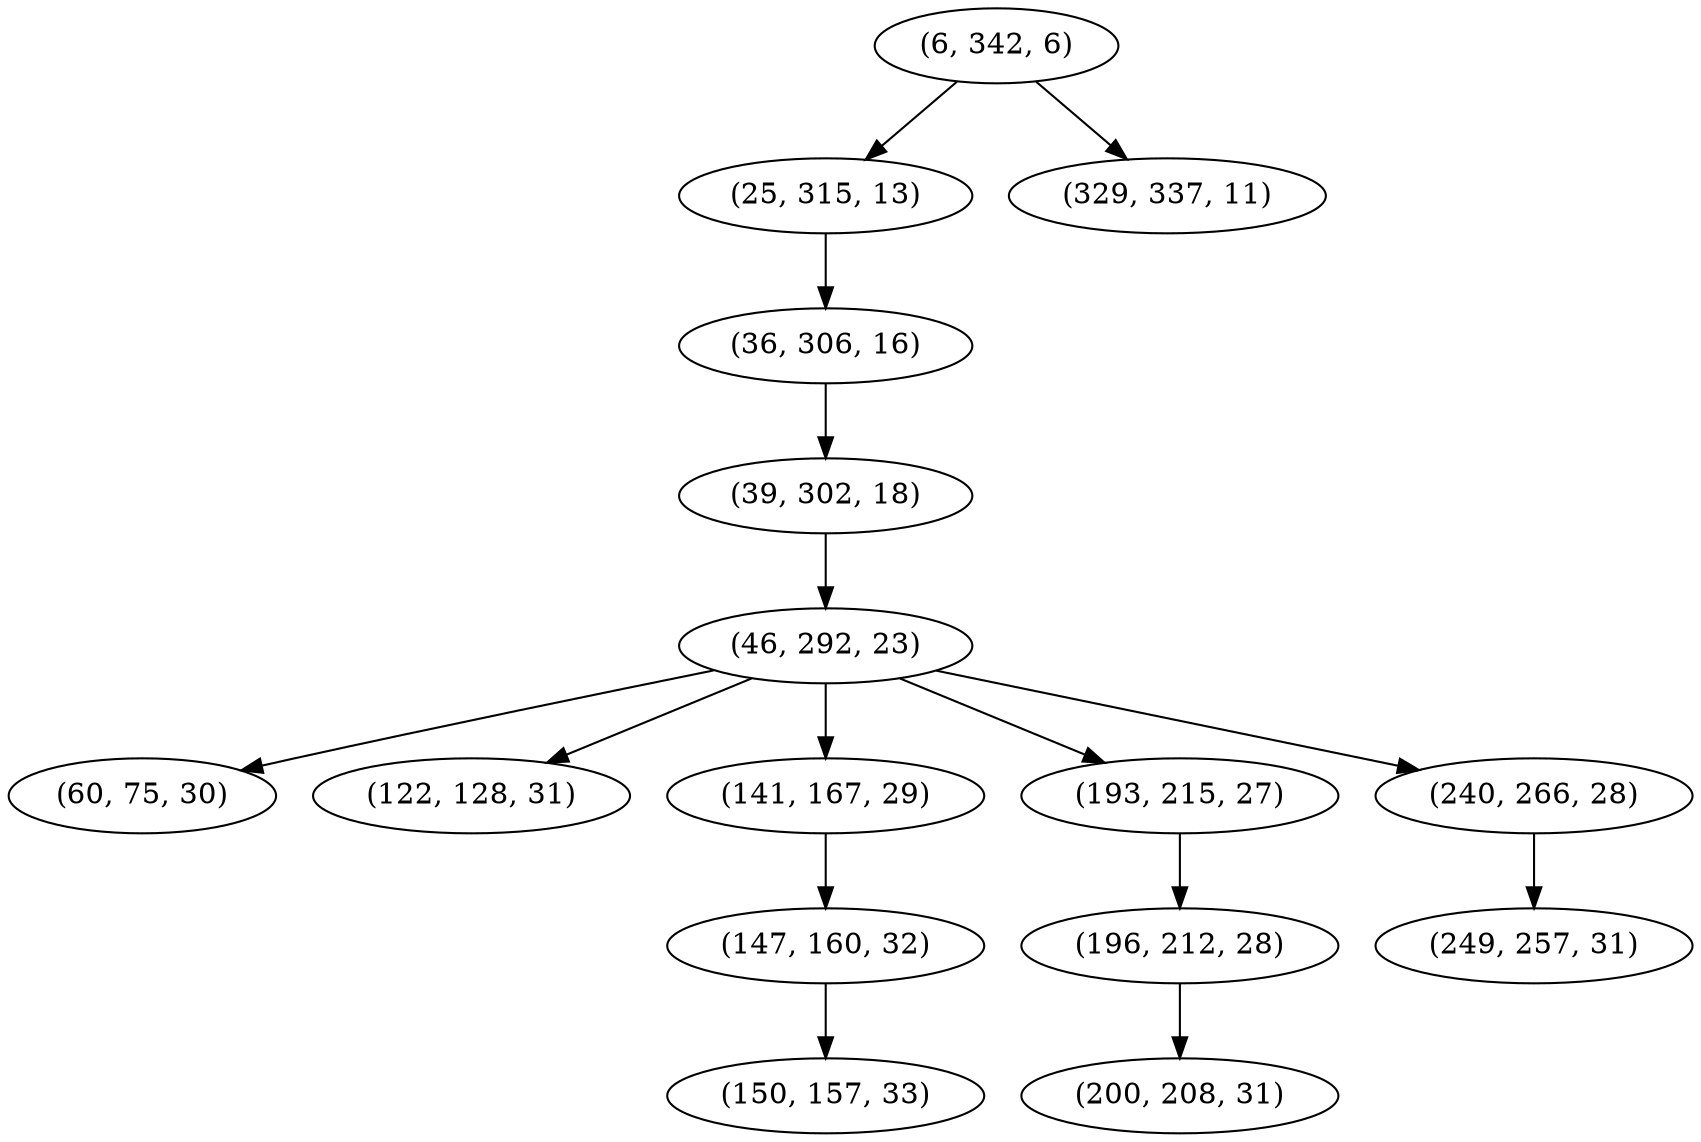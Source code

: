digraph tree {
    "(6, 342, 6)";
    "(25, 315, 13)";
    "(36, 306, 16)";
    "(39, 302, 18)";
    "(46, 292, 23)";
    "(60, 75, 30)";
    "(122, 128, 31)";
    "(141, 167, 29)";
    "(147, 160, 32)";
    "(150, 157, 33)";
    "(193, 215, 27)";
    "(196, 212, 28)";
    "(200, 208, 31)";
    "(240, 266, 28)";
    "(249, 257, 31)";
    "(329, 337, 11)";
    "(6, 342, 6)" -> "(25, 315, 13)";
    "(6, 342, 6)" -> "(329, 337, 11)";
    "(25, 315, 13)" -> "(36, 306, 16)";
    "(36, 306, 16)" -> "(39, 302, 18)";
    "(39, 302, 18)" -> "(46, 292, 23)";
    "(46, 292, 23)" -> "(60, 75, 30)";
    "(46, 292, 23)" -> "(122, 128, 31)";
    "(46, 292, 23)" -> "(141, 167, 29)";
    "(46, 292, 23)" -> "(193, 215, 27)";
    "(46, 292, 23)" -> "(240, 266, 28)";
    "(141, 167, 29)" -> "(147, 160, 32)";
    "(147, 160, 32)" -> "(150, 157, 33)";
    "(193, 215, 27)" -> "(196, 212, 28)";
    "(196, 212, 28)" -> "(200, 208, 31)";
    "(240, 266, 28)" -> "(249, 257, 31)";
}
